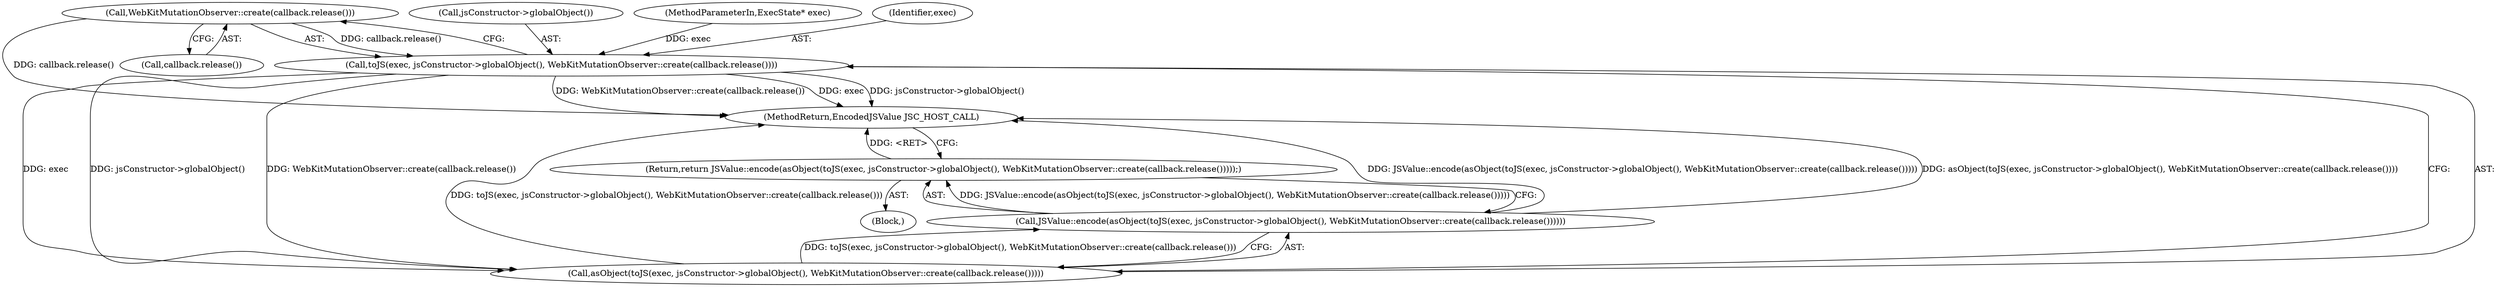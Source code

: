 digraph "0_Chrome_b944f670bb7a8a919daac497a4ea0536c954c201_5@API" {
"1000140" [label="(Call,WebKitMutationObserver::create(callback.release()))"];
"1000137" [label="(Call,toJS(exec, jsConstructor->globalObject(), WebKitMutationObserver::create(callback.release())))"];
"1000136" [label="(Call,asObject(toJS(exec, jsConstructor->globalObject(), WebKitMutationObserver::create(callback.release()))))"];
"1000135" [label="(Call,JSValue::encode(asObject(toJS(exec, jsConstructor->globalObject(), WebKitMutationObserver::create(callback.release())))))"];
"1000134" [label="(Return,return JSValue::encode(asObject(toJS(exec, jsConstructor->globalObject(), WebKitMutationObserver::create(callback.release()))));)"];
"1000136" [label="(Call,asObject(toJS(exec, jsConstructor->globalObject(), WebKitMutationObserver::create(callback.release()))))"];
"1000102" [label="(Block,)"];
"1000134" [label="(Return,return JSValue::encode(asObject(toJS(exec, jsConstructor->globalObject(), WebKitMutationObserver::create(callback.release()))));)"];
"1000139" [label="(Call,jsConstructor->globalObject())"];
"1000140" [label="(Call,WebKitMutationObserver::create(callback.release()))"];
"1000135" [label="(Call,JSValue::encode(asObject(toJS(exec, jsConstructor->globalObject(), WebKitMutationObserver::create(callback.release())))))"];
"1000137" [label="(Call,toJS(exec, jsConstructor->globalObject(), WebKitMutationObserver::create(callback.release())))"];
"1000142" [label="(MethodReturn,EncodedJSValue JSC_HOST_CALL)"];
"1000101" [label="(MethodParameterIn,ExecState* exec)"];
"1000138" [label="(Identifier,exec)"];
"1000141" [label="(Call,callback.release())"];
"1000140" -> "1000137"  [label="AST: "];
"1000140" -> "1000141"  [label="CFG: "];
"1000141" -> "1000140"  [label="AST: "];
"1000137" -> "1000140"  [label="CFG: "];
"1000140" -> "1000142"  [label="DDG: callback.release()"];
"1000140" -> "1000137"  [label="DDG: callback.release()"];
"1000137" -> "1000136"  [label="AST: "];
"1000138" -> "1000137"  [label="AST: "];
"1000139" -> "1000137"  [label="AST: "];
"1000136" -> "1000137"  [label="CFG: "];
"1000137" -> "1000142"  [label="DDG: WebKitMutationObserver::create(callback.release())"];
"1000137" -> "1000142"  [label="DDG: exec"];
"1000137" -> "1000142"  [label="DDG: jsConstructor->globalObject()"];
"1000137" -> "1000136"  [label="DDG: exec"];
"1000137" -> "1000136"  [label="DDG: jsConstructor->globalObject()"];
"1000137" -> "1000136"  [label="DDG: WebKitMutationObserver::create(callback.release())"];
"1000101" -> "1000137"  [label="DDG: exec"];
"1000136" -> "1000135"  [label="AST: "];
"1000135" -> "1000136"  [label="CFG: "];
"1000136" -> "1000142"  [label="DDG: toJS(exec, jsConstructor->globalObject(), WebKitMutationObserver::create(callback.release()))"];
"1000136" -> "1000135"  [label="DDG: toJS(exec, jsConstructor->globalObject(), WebKitMutationObserver::create(callback.release()))"];
"1000135" -> "1000134"  [label="AST: "];
"1000134" -> "1000135"  [label="CFG: "];
"1000135" -> "1000142"  [label="DDG: JSValue::encode(asObject(toJS(exec, jsConstructor->globalObject(), WebKitMutationObserver::create(callback.release()))))"];
"1000135" -> "1000142"  [label="DDG: asObject(toJS(exec, jsConstructor->globalObject(), WebKitMutationObserver::create(callback.release())))"];
"1000135" -> "1000134"  [label="DDG: JSValue::encode(asObject(toJS(exec, jsConstructor->globalObject(), WebKitMutationObserver::create(callback.release()))))"];
"1000134" -> "1000102"  [label="AST: "];
"1000142" -> "1000134"  [label="CFG: "];
"1000134" -> "1000142"  [label="DDG: <RET>"];
}
